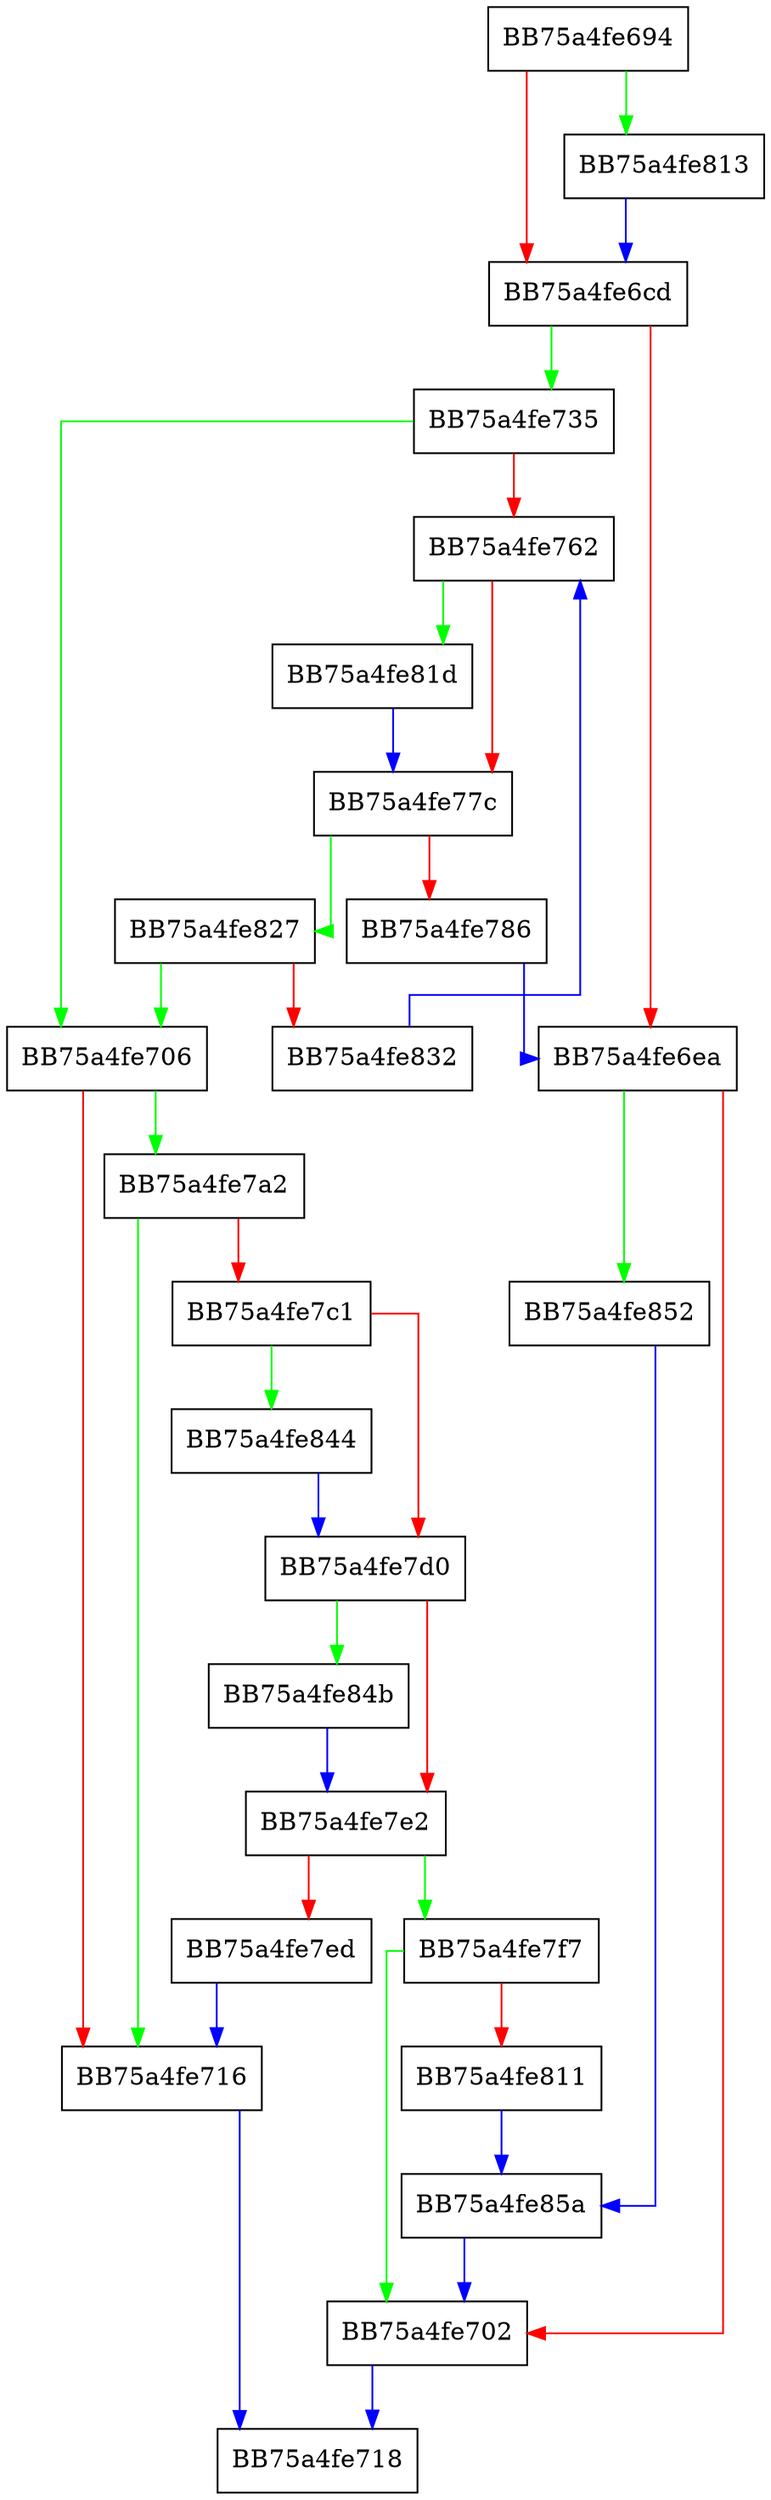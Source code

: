 digraph get_page_flags_nosnap {
  node [shape="box"];
  graph [splines=ortho];
  BB75a4fe694 -> BB75a4fe813 [color="green"];
  BB75a4fe694 -> BB75a4fe6cd [color="red"];
  BB75a4fe6cd -> BB75a4fe735 [color="green"];
  BB75a4fe6cd -> BB75a4fe6ea [color="red"];
  BB75a4fe6ea -> BB75a4fe852 [color="green"];
  BB75a4fe6ea -> BB75a4fe702 [color="red"];
  BB75a4fe702 -> BB75a4fe718 [color="blue"];
  BB75a4fe706 -> BB75a4fe7a2 [color="green"];
  BB75a4fe706 -> BB75a4fe716 [color="red"];
  BB75a4fe716 -> BB75a4fe718 [color="blue"];
  BB75a4fe735 -> BB75a4fe706 [color="green"];
  BB75a4fe735 -> BB75a4fe762 [color="red"];
  BB75a4fe762 -> BB75a4fe81d [color="green"];
  BB75a4fe762 -> BB75a4fe77c [color="red"];
  BB75a4fe77c -> BB75a4fe827 [color="green"];
  BB75a4fe77c -> BB75a4fe786 [color="red"];
  BB75a4fe786 -> BB75a4fe6ea [color="blue"];
  BB75a4fe7a2 -> BB75a4fe716 [color="green"];
  BB75a4fe7a2 -> BB75a4fe7c1 [color="red"];
  BB75a4fe7c1 -> BB75a4fe844 [color="green"];
  BB75a4fe7c1 -> BB75a4fe7d0 [color="red"];
  BB75a4fe7d0 -> BB75a4fe84b [color="green"];
  BB75a4fe7d0 -> BB75a4fe7e2 [color="red"];
  BB75a4fe7e2 -> BB75a4fe7f7 [color="green"];
  BB75a4fe7e2 -> BB75a4fe7ed [color="red"];
  BB75a4fe7ed -> BB75a4fe716 [color="blue"];
  BB75a4fe7f7 -> BB75a4fe702 [color="green"];
  BB75a4fe7f7 -> BB75a4fe811 [color="red"];
  BB75a4fe811 -> BB75a4fe85a [color="blue"];
  BB75a4fe813 -> BB75a4fe6cd [color="blue"];
  BB75a4fe81d -> BB75a4fe77c [color="blue"];
  BB75a4fe827 -> BB75a4fe706 [color="green"];
  BB75a4fe827 -> BB75a4fe832 [color="red"];
  BB75a4fe832 -> BB75a4fe762 [color="blue"];
  BB75a4fe844 -> BB75a4fe7d0 [color="blue"];
  BB75a4fe84b -> BB75a4fe7e2 [color="blue"];
  BB75a4fe852 -> BB75a4fe85a [color="blue"];
  BB75a4fe85a -> BB75a4fe702 [color="blue"];
}